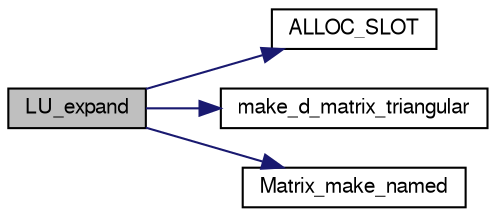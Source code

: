 digraph G
{
  edge [fontname="FreeSans",fontsize=10,labelfontname="FreeSans",labelfontsize=10];
  node [fontname="FreeSans",fontsize=10,shape=record];
  rankdir=LR;
  Node1 [label="LU_expand",height=0.2,width=0.4,color="black", fillcolor="grey75", style="filled" fontcolor="black"];
  Node1 -> Node2 [color="midnightblue",fontsize=10,style="solid",fontname="FreeSans"];
  Node2 [label="ALLOC_SLOT",height=0.2,width=0.4,color="black", fillcolor="white", style="filled",URL="$Mutils_8h.html#f7f59236ca18ab52131cf71f4a7b0786",tooltip="Allocate an SEXP of given type and length, assign it as slot nm in the object, and..."];
  Node1 -> Node3 [color="midnightblue",fontsize=10,style="solid",fontname="FreeSans"];
  Node3 [label="make_d_matrix_triangular",height=0.2,width=0.4,color="black", fillcolor="white", style="filled",URL="$Mutils_8c.html#b609d2e948284c5416568f8f41eb8731"];
  Node1 -> Node4 [color="midnightblue",fontsize=10,style="solid",fontname="FreeSans"];
  Node4 [label="Matrix_make_named",height=0.2,width=0.4,color="black", fillcolor="white", style="filled",URL="$Mutils_8c.html#49cdafaf2478e20d8567e72aa4a93a58",tooltip="Create a named vector of type TYP."];
}
